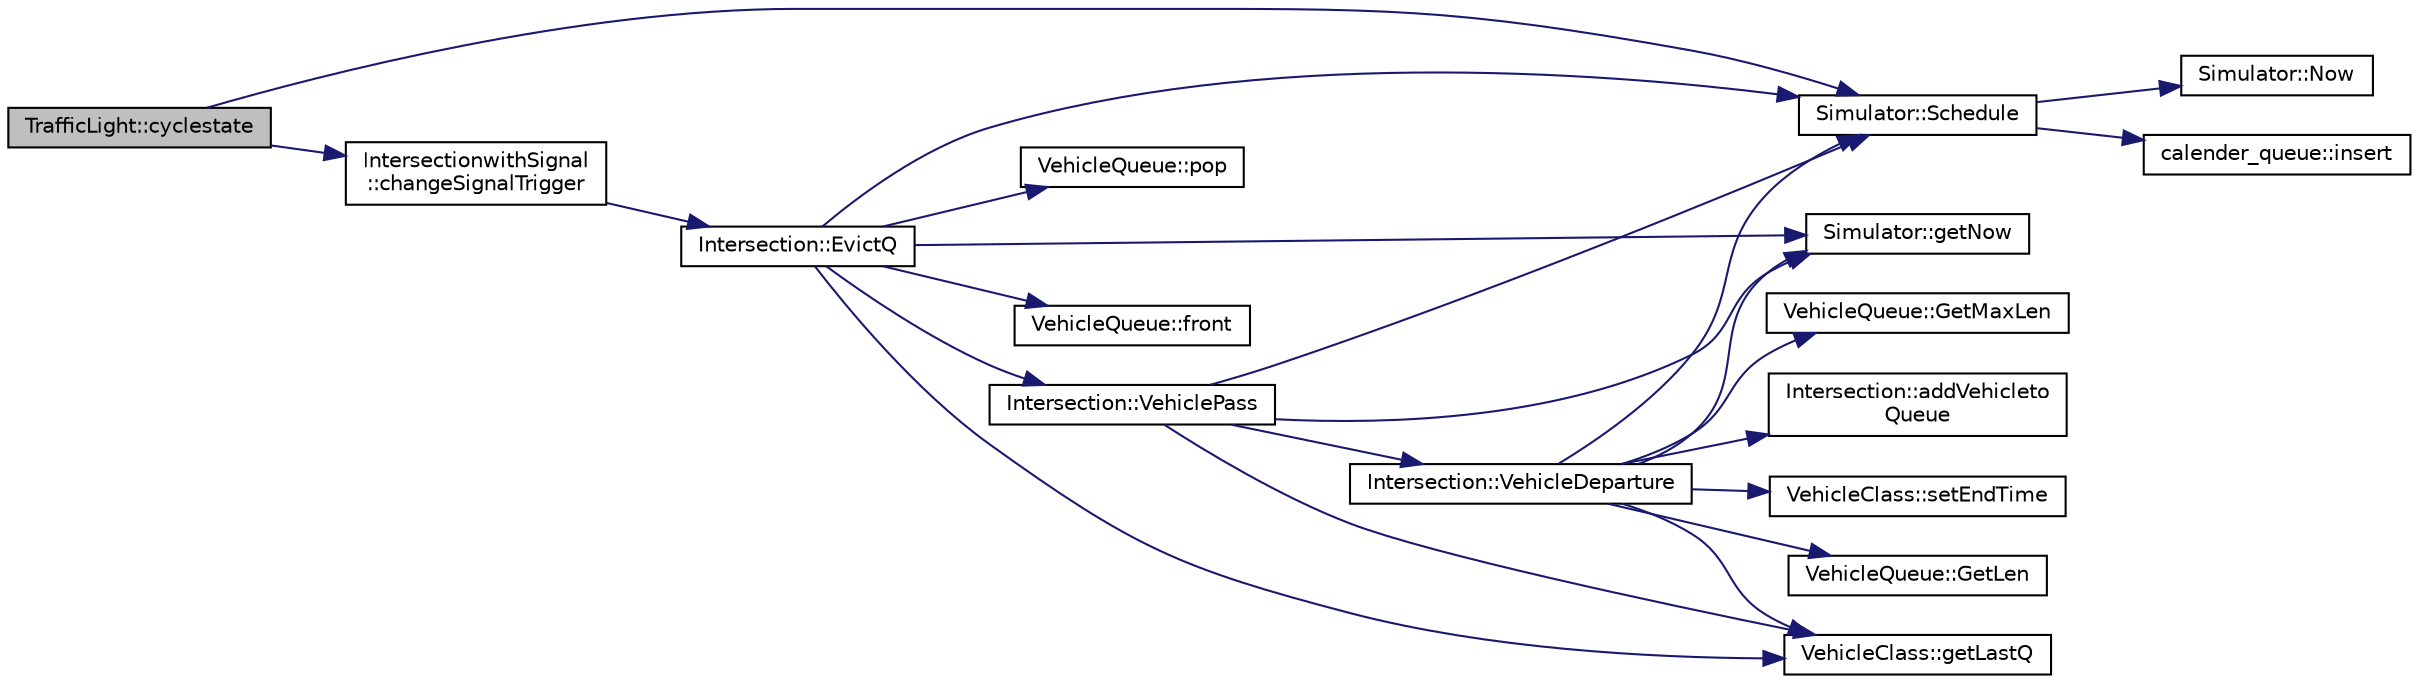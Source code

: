 digraph "TrafficLight::cyclestate"
{
  edge [fontname="Helvetica",fontsize="10",labelfontname="Helvetica",labelfontsize="10"];
  node [fontname="Helvetica",fontsize="10",shape=record];
  rankdir="LR";
  Node1 [label="TrafficLight::cyclestate",height=0.2,width=0.4,color="black", fillcolor="grey75", style="filled" fontcolor="black"];
  Node1 -> Node2 [color="midnightblue",fontsize="10",style="solid"];
  Node2 [label="Simulator::Schedule",height=0.2,width=0.4,color="black", fillcolor="white", style="filled",URL="$class_simulator.html#ae9f1c5a28f2fc0d42ccead5d7d2a642d"];
  Node2 -> Node3 [color="midnightblue",fontsize="10",style="solid"];
  Node3 [label="Simulator::Now",height=0.2,width=0.4,color="black", fillcolor="white", style="filled",URL="$class_simulator.html#a4a9507b155c22a9c5f119abb2d2d6fc1"];
  Node2 -> Node4 [color="midnightblue",fontsize="10",style="solid"];
  Node4 [label="calender_queue::insert",height=0.2,width=0.4,color="black", fillcolor="white", style="filled",URL="$classcalender__queue.html#a9908e97c05434b58fca91d5327cf479b"];
  Node1 -> Node5 [color="midnightblue",fontsize="10",style="solid"];
  Node5 [label="IntersectionwithSignal\l::changeSignalTrigger",height=0.2,width=0.4,color="black", fillcolor="white", style="filled",URL="$class_intersectionwith_signal.html#a78fbf7f154af7d788c0543b526c7d326"];
  Node5 -> Node6 [color="midnightblue",fontsize="10",style="solid"];
  Node6 [label="Intersection::EvictQ",height=0.2,width=0.4,color="black", fillcolor="white", style="filled",URL="$class_intersection.html#ab6a6b34e31effdf156c39dabf523e5e8"];
  Node6 -> Node7 [color="midnightblue",fontsize="10",style="solid"];
  Node7 [label="VehicleQueue::front",height=0.2,width=0.4,color="black", fillcolor="white", style="filled",URL="$class_vehicle_queue.html#aff7fef0dc6401e38a26bc34ee0e78f2a"];
  Node6 -> Node8 [color="midnightblue",fontsize="10",style="solid"];
  Node8 [label="Simulator::getNow",height=0.2,width=0.4,color="black", fillcolor="white", style="filled",URL="$class_simulator.html#a7fe5c584b3fc3f93f5b13e882ca27009"];
  Node6 -> Node2 [color="midnightblue",fontsize="10",style="solid"];
  Node6 -> Node9 [color="midnightblue",fontsize="10",style="solid"];
  Node9 [label="Intersection::VehiclePass",height=0.2,width=0.4,color="black", fillcolor="white", style="filled",URL="$class_intersection.html#afe2e42381c4cf467fca7d2217d92524c"];
  Node9 -> Node8 [color="midnightblue",fontsize="10",style="solid"];
  Node9 -> Node2 [color="midnightblue",fontsize="10",style="solid"];
  Node9 -> Node10 [color="midnightblue",fontsize="10",style="solid"];
  Node10 [label="Intersection::VehicleDeparture",height=0.2,width=0.4,color="black", fillcolor="white", style="filled",URL="$class_intersection.html#a358151a5ef4dd58dd42a6444c7e9bfc9"];
  Node10 -> Node8 [color="midnightblue",fontsize="10",style="solid"];
  Node10 -> Node11 [color="midnightblue",fontsize="10",style="solid"];
  Node11 [label="VehicleClass::getLastQ",height=0.2,width=0.4,color="black", fillcolor="white", style="filled",URL="$class_vehicle_class.html#a2d35acee350ca16bbadd8ff048956351"];
  Node10 -> Node12 [color="midnightblue",fontsize="10",style="solid"];
  Node12 [label="VehicleClass::setEndTime",height=0.2,width=0.4,color="black", fillcolor="white", style="filled",URL="$class_vehicle_class.html#a127372b94980fa045c648af412856fd5"];
  Node10 -> Node2 [color="midnightblue",fontsize="10",style="solid"];
  Node10 -> Node13 [color="midnightblue",fontsize="10",style="solid"];
  Node13 [label="VehicleQueue::GetLen",height=0.2,width=0.4,color="black", fillcolor="white", style="filled",URL="$class_vehicle_queue.html#ae443ecfa4227dbb5094f1bd33e77abb0"];
  Node10 -> Node14 [color="midnightblue",fontsize="10",style="solid"];
  Node14 [label="VehicleQueue::GetMaxLen",height=0.2,width=0.4,color="black", fillcolor="white", style="filled",URL="$class_vehicle_queue.html#a4d5dc7f4ee55be52e781b252e6260ba1"];
  Node10 -> Node15 [color="midnightblue",fontsize="10",style="solid"];
  Node15 [label="Intersection::addVehicleto\lQueue",height=0.2,width=0.4,color="black", fillcolor="white", style="filled",URL="$class_intersection.html#a6e55e3add20e9d49e5751ccf47832c12"];
  Node9 -> Node11 [color="midnightblue",fontsize="10",style="solid"];
  Node6 -> Node11 [color="midnightblue",fontsize="10",style="solid"];
  Node6 -> Node16 [color="midnightblue",fontsize="10",style="solid"];
  Node16 [label="VehicleQueue::pop",height=0.2,width=0.4,color="black", fillcolor="white", style="filled",URL="$class_vehicle_queue.html#ad4f16ccf1a5990172e28b7782051b50a"];
}
